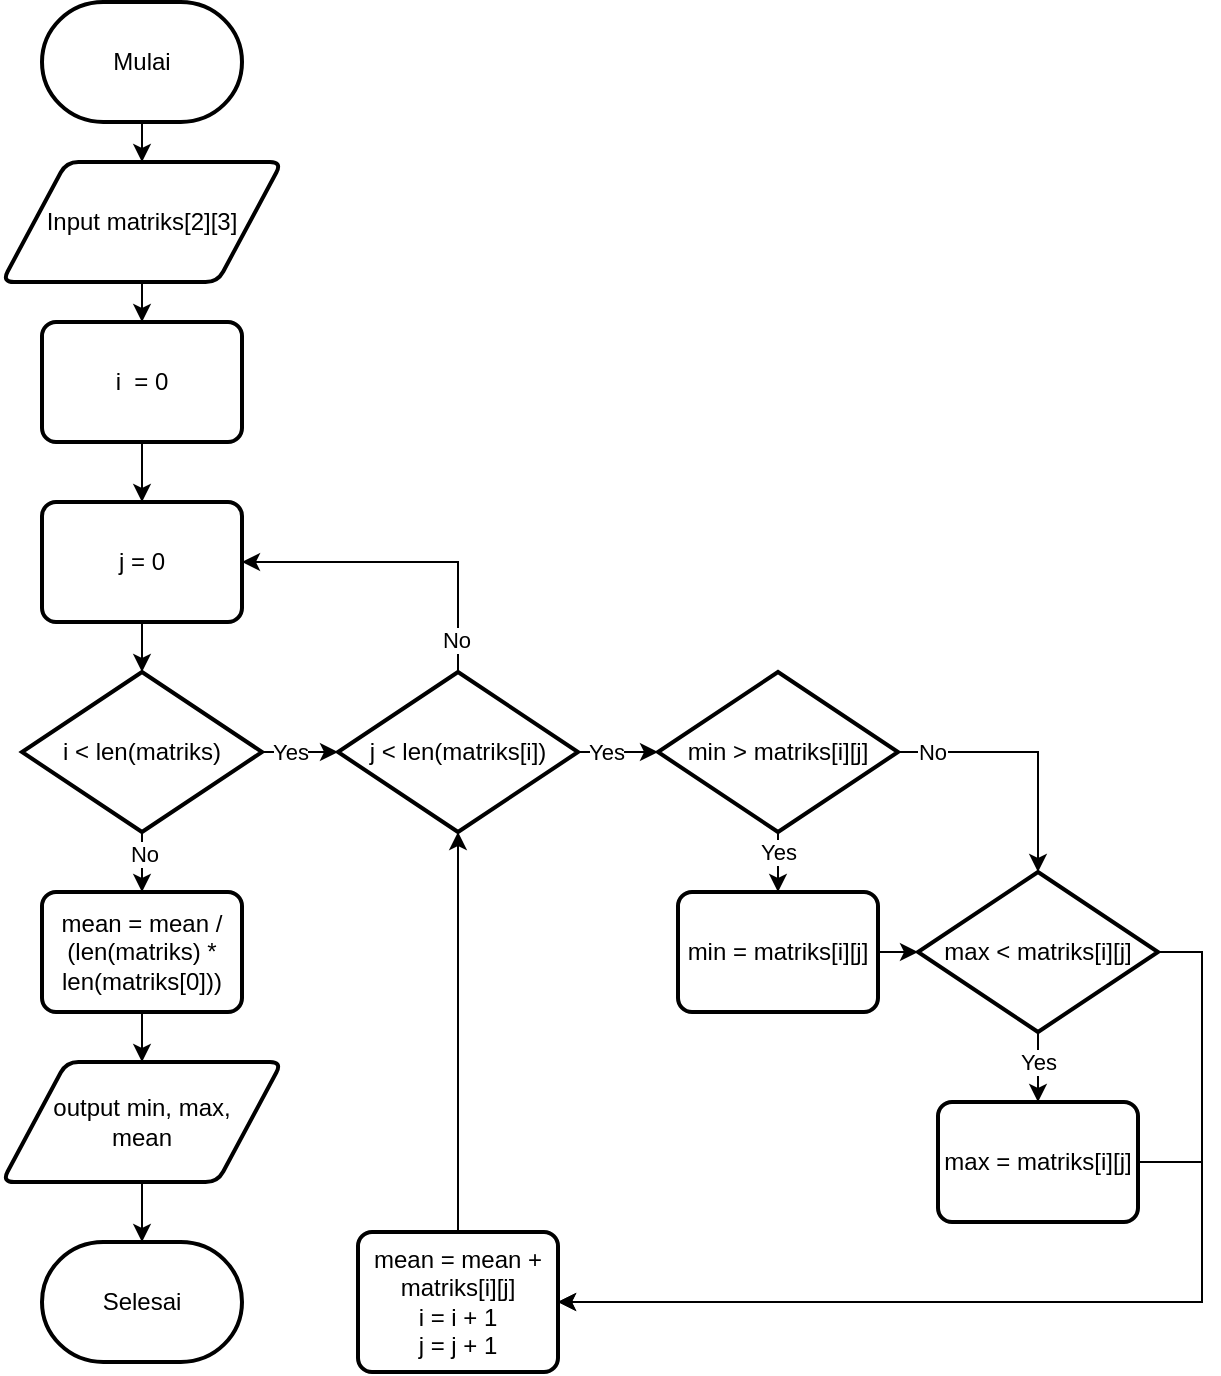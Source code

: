 <mxfile version="26.0.16">
  <diagram name="Halaman-1" id="Znhho1xR6IybHAZBTi8b">
    <mxGraphModel dx="1050" dy="522" grid="1" gridSize="10" guides="1" tooltips="1" connect="1" arrows="1" fold="1" page="1" pageScale="1" pageWidth="827" pageHeight="1169" math="0" shadow="0">
      <root>
        <mxCell id="0" />
        <mxCell id="1" parent="0" />
        <mxCell id="oi8b_cfIUQaCLclM4uHu-2" style="edgeStyle=orthogonalEdgeStyle;rounded=0;orthogonalLoop=1;jettySize=auto;html=1;exitX=0.5;exitY=1;exitDx=0;exitDy=0;exitPerimeter=0;entryX=0.5;entryY=0;entryDx=0;entryDy=0;" parent="1" source="oi8b_cfIUQaCLclM4uHu-1" target="oi8b_cfIUQaCLclM4uHu-3" edge="1">
          <mxGeometry relative="1" as="geometry">
            <mxPoint x="160" y="180" as="targetPoint" />
          </mxGeometry>
        </mxCell>
        <mxCell id="oi8b_cfIUQaCLclM4uHu-1" value="Mulai" style="strokeWidth=2;html=1;shape=mxgraph.flowchart.terminator;whiteSpace=wrap;" parent="1" vertex="1">
          <mxGeometry x="110" y="70" width="100" height="60" as="geometry" />
        </mxCell>
        <mxCell id="oi8b_cfIUQaCLclM4uHu-4" style="edgeStyle=orthogonalEdgeStyle;rounded=0;orthogonalLoop=1;jettySize=auto;html=1;exitX=0.5;exitY=1;exitDx=0;exitDy=0;entryX=0.5;entryY=0;entryDx=0;entryDy=0;" parent="1" source="oi8b_cfIUQaCLclM4uHu-3" target="oi8b_cfIUQaCLclM4uHu-6" edge="1">
          <mxGeometry relative="1" as="geometry">
            <mxPoint x="160" y="250" as="targetPoint" />
          </mxGeometry>
        </mxCell>
        <mxCell id="oi8b_cfIUQaCLclM4uHu-3" value="Input matriks[2][3]" style="shape=parallelogram;html=1;strokeWidth=2;perimeter=parallelogramPerimeter;whiteSpace=wrap;rounded=1;arcSize=12;size=0.23;" parent="1" vertex="1">
          <mxGeometry x="90" y="150" width="140" height="60" as="geometry" />
        </mxCell>
        <mxCell id="oi8b_cfIUQaCLclM4uHu-7" style="edgeStyle=orthogonalEdgeStyle;rounded=0;orthogonalLoop=1;jettySize=auto;html=1;exitX=0.5;exitY=1;exitDx=0;exitDy=0;entryX=0.5;entryY=0;entryDx=0;entryDy=0;" parent="1" source="oi8b_cfIUQaCLclM4uHu-6" target="oi8b_cfIUQaCLclM4uHu-14" edge="1">
          <mxGeometry relative="1" as="geometry">
            <mxPoint x="160" y="430" as="targetPoint" />
          </mxGeometry>
        </mxCell>
        <mxCell id="oi8b_cfIUQaCLclM4uHu-6" value="i&amp;nbsp; = 0" style="rounded=1;whiteSpace=wrap;html=1;absoluteArcSize=1;arcSize=14;strokeWidth=2;" parent="1" vertex="1">
          <mxGeometry x="110" y="230" width="100" height="60" as="geometry" />
        </mxCell>
        <mxCell id="oi8b_cfIUQaCLclM4uHu-50" value="" style="edgeStyle=orthogonalEdgeStyle;rounded=0;orthogonalLoop=1;jettySize=auto;html=1;entryX=0.5;entryY=0;entryDx=0;entryDy=0;" parent="1" source="oi8b_cfIUQaCLclM4uHu-8" target="oi8b_cfIUQaCLclM4uHu-79" edge="1">
          <mxGeometry relative="1" as="geometry">
            <mxPoint x="160.0" y="515" as="targetPoint" />
          </mxGeometry>
        </mxCell>
        <mxCell id="oi8b_cfIUQaCLclM4uHu-89" value="No" style="edgeLabel;html=1;align=center;verticalAlign=middle;resizable=0;points=[];" parent="oi8b_cfIUQaCLclM4uHu-50" connectable="0" vertex="1">
          <mxGeometry x="-0.562" y="1" relative="1" as="geometry">
            <mxPoint as="offset" />
          </mxGeometry>
        </mxCell>
        <mxCell id="oi8b_cfIUQaCLclM4uHu-8" value="i &amp;lt; len(matriks)" style="strokeWidth=2;html=1;shape=mxgraph.flowchart.decision;whiteSpace=wrap;" parent="1" vertex="1">
          <mxGeometry x="100" y="405" width="120" height="80" as="geometry" />
        </mxCell>
        <mxCell id="oi8b_cfIUQaCLclM4uHu-21" value="" style="edgeStyle=orthogonalEdgeStyle;rounded=0;orthogonalLoop=1;jettySize=auto;html=1;" parent="1" source="oi8b_cfIUQaCLclM4uHu-10" target="oi8b_cfIUQaCLclM4uHu-20" edge="1">
          <mxGeometry relative="1" as="geometry" />
        </mxCell>
        <mxCell id="oi8b_cfIUQaCLclM4uHu-42" value="Yes" style="edgeLabel;html=1;align=center;verticalAlign=middle;resizable=0;points=[];" parent="oi8b_cfIUQaCLclM4uHu-21" connectable="0" vertex="1">
          <mxGeometry x="0.33" relative="1" as="geometry">
            <mxPoint x="-13" as="offset" />
          </mxGeometry>
        </mxCell>
        <mxCell id="oi8b_cfIUQaCLclM4uHu-59" style="edgeStyle=orthogonalEdgeStyle;rounded=0;orthogonalLoop=1;jettySize=auto;html=1;exitX=0.5;exitY=0;exitDx=0;exitDy=0;exitPerimeter=0;entryX=1;entryY=0.5;entryDx=0;entryDy=0;" parent="1" source="oi8b_cfIUQaCLclM4uHu-10" target="oi8b_cfIUQaCLclM4uHu-14" edge="1">
          <mxGeometry relative="1" as="geometry" />
        </mxCell>
        <mxCell id="oi8b_cfIUQaCLclM4uHu-60" value="No" style="edgeLabel;html=1;align=center;verticalAlign=middle;resizable=0;points=[];" parent="oi8b_cfIUQaCLclM4uHu-59" connectable="0" vertex="1">
          <mxGeometry x="-0.801" y="1" relative="1" as="geometry">
            <mxPoint as="offset" />
          </mxGeometry>
        </mxCell>
        <mxCell id="oi8b_cfIUQaCLclM4uHu-10" value="j &amp;lt; len(matriks[i])" style="strokeWidth=2;html=1;shape=mxgraph.flowchart.decision;whiteSpace=wrap;" parent="1" vertex="1">
          <mxGeometry x="258" y="405" width="120" height="80" as="geometry" />
        </mxCell>
        <mxCell id="oi8b_cfIUQaCLclM4uHu-58" value="" style="edgeStyle=orthogonalEdgeStyle;rounded=0;orthogonalLoop=1;jettySize=auto;html=1;" parent="1" source="oi8b_cfIUQaCLclM4uHu-14" target="oi8b_cfIUQaCLclM4uHu-8" edge="1">
          <mxGeometry relative="1" as="geometry" />
        </mxCell>
        <mxCell id="oi8b_cfIUQaCLclM4uHu-14" value="j = 0" style="rounded=1;whiteSpace=wrap;html=1;absoluteArcSize=1;arcSize=14;strokeWidth=2;" parent="1" vertex="1">
          <mxGeometry x="110" y="320" width="100" height="60" as="geometry" />
        </mxCell>
        <mxCell id="oi8b_cfIUQaCLclM4uHu-36" value="" style="edgeStyle=orthogonalEdgeStyle;rounded=0;orthogonalLoop=1;jettySize=auto;html=1;" parent="1" source="oi8b_cfIUQaCLclM4uHu-20" target="oi8b_cfIUQaCLclM4uHu-22" edge="1">
          <mxGeometry relative="1" as="geometry" />
        </mxCell>
        <mxCell id="oi8b_cfIUQaCLclM4uHu-73" value="Yes" style="edgeLabel;html=1;align=center;verticalAlign=middle;resizable=0;points=[];" parent="oi8b_cfIUQaCLclM4uHu-36" connectable="0" vertex="1">
          <mxGeometry x="-0.642" y="-1" relative="1" as="geometry">
            <mxPoint x="1" y="1" as="offset" />
          </mxGeometry>
        </mxCell>
        <mxCell id="oi8b_cfIUQaCLclM4uHu-37" value="No" style="edgeStyle=orthogonalEdgeStyle;rounded=0;orthogonalLoop=1;jettySize=auto;html=1;" parent="1" source="oi8b_cfIUQaCLclM4uHu-20" target="oi8b_cfIUQaCLclM4uHu-31" edge="1">
          <mxGeometry x="-0.741" relative="1" as="geometry">
            <Array as="points">
              <mxPoint x="547.67" y="445" />
              <mxPoint x="547.67" y="445" />
            </Array>
            <mxPoint as="offset" />
          </mxGeometry>
        </mxCell>
        <mxCell id="oi8b_cfIUQaCLclM4uHu-20" value="min &amp;gt; matriks[i][j]" style="strokeWidth=2;html=1;shape=mxgraph.flowchart.decision;whiteSpace=wrap;" parent="1" vertex="1">
          <mxGeometry x="418" y="405" width="120" height="80" as="geometry" />
        </mxCell>
        <mxCell id="xuNGQ-AxHWJ8ZNUJYJxT-4" value="" style="edgeStyle=orthogonalEdgeStyle;rounded=0;orthogonalLoop=1;jettySize=auto;html=1;" parent="1" source="oi8b_cfIUQaCLclM4uHu-22" target="oi8b_cfIUQaCLclM4uHu-31" edge="1">
          <mxGeometry relative="1" as="geometry" />
        </mxCell>
        <mxCell id="oi8b_cfIUQaCLclM4uHu-22" value="min = matriks[i][j]" style="rounded=1;whiteSpace=wrap;html=1;absoluteArcSize=1;arcSize=14;strokeWidth=2;" parent="1" vertex="1">
          <mxGeometry x="428" y="515" width="100" height="60" as="geometry" />
        </mxCell>
        <mxCell id="oi8b_cfIUQaCLclM4uHu-30" value="" style="edgeStyle=orthogonalEdgeStyle;rounded=0;orthogonalLoop=1;jettySize=auto;html=1;" parent="1" source="oi8b_cfIUQaCLclM4uHu-31" target="oi8b_cfIUQaCLclM4uHu-32" edge="1">
          <mxGeometry relative="1" as="geometry" />
        </mxCell>
        <mxCell id="oi8b_cfIUQaCLclM4uHu-74" value="Yes" style="edgeLabel;html=1;align=center;verticalAlign=middle;resizable=0;points=[];" parent="oi8b_cfIUQaCLclM4uHu-30" connectable="0" vertex="1">
          <mxGeometry x="-0.642" relative="1" as="geometry">
            <mxPoint y="7" as="offset" />
          </mxGeometry>
        </mxCell>
        <mxCell id="xuNGQ-AxHWJ8ZNUJYJxT-1" style="edgeStyle=orthogonalEdgeStyle;rounded=0;orthogonalLoop=1;jettySize=auto;html=1;exitX=1;exitY=0.5;exitDx=0;exitDy=0;exitPerimeter=0;entryX=1;entryY=0.5;entryDx=0;entryDy=0;" parent="1" source="oi8b_cfIUQaCLclM4uHu-31" target="oi8b_cfIUQaCLclM4uHu-69" edge="1">
          <mxGeometry relative="1" as="geometry">
            <Array as="points">
              <mxPoint x="690" y="545" />
              <mxPoint x="690" y="720" />
            </Array>
          </mxGeometry>
        </mxCell>
        <mxCell id="oi8b_cfIUQaCLclM4uHu-31" value="max &amp;lt; matriks[i][j]" style="strokeWidth=2;html=1;shape=mxgraph.flowchart.decision;whiteSpace=wrap;" parent="1" vertex="1">
          <mxGeometry x="548" y="505" width="120" height="80" as="geometry" />
        </mxCell>
        <mxCell id="xuNGQ-AxHWJ8ZNUJYJxT-2" style="edgeStyle=orthogonalEdgeStyle;rounded=0;orthogonalLoop=1;jettySize=auto;html=1;exitX=1;exitY=0.5;exitDx=0;exitDy=0;entryX=1;entryY=0.5;entryDx=0;entryDy=0;" parent="1" source="oi8b_cfIUQaCLclM4uHu-32" target="oi8b_cfIUQaCLclM4uHu-69" edge="1">
          <mxGeometry relative="1" as="geometry">
            <Array as="points">
              <mxPoint x="690" y="650" />
              <mxPoint x="690" y="720" />
            </Array>
          </mxGeometry>
        </mxCell>
        <mxCell id="oi8b_cfIUQaCLclM4uHu-32" value="max = matriks[i][j]" style="rounded=1;whiteSpace=wrap;html=1;absoluteArcSize=1;arcSize=14;strokeWidth=2;" parent="1" vertex="1">
          <mxGeometry x="558" y="620" width="100" height="60" as="geometry" />
        </mxCell>
        <mxCell id="oi8b_cfIUQaCLclM4uHu-54" style="edgeStyle=orthogonalEdgeStyle;rounded=0;orthogonalLoop=1;jettySize=auto;html=1;exitX=1;exitY=0.5;exitDx=0;exitDy=0;exitPerimeter=0;entryX=0;entryY=0.5;entryDx=0;entryDy=0;entryPerimeter=0;" parent="1" source="oi8b_cfIUQaCLclM4uHu-8" target="oi8b_cfIUQaCLclM4uHu-10" edge="1">
          <mxGeometry relative="1" as="geometry" />
        </mxCell>
        <mxCell id="oi8b_cfIUQaCLclM4uHu-55" value="Yes" style="edgeLabel;html=1;align=center;verticalAlign=middle;resizable=0;points=[];" parent="oi8b_cfIUQaCLclM4uHu-54" connectable="0" vertex="1">
          <mxGeometry x="-0.19" y="-1" relative="1" as="geometry">
            <mxPoint x="-2" y="-1" as="offset" />
          </mxGeometry>
        </mxCell>
        <mxCell id="oi8b_cfIUQaCLclM4uHu-69" value="mean = mean + matriks[i][j]&lt;div&gt;i = i + 1&lt;/div&gt;&lt;div&gt;j = j + 1&lt;/div&gt;" style="rounded=1;whiteSpace=wrap;html=1;absoluteArcSize=1;arcSize=14;strokeWidth=2;" parent="1" vertex="1">
          <mxGeometry x="268" y="685" width="100" height="70" as="geometry" />
        </mxCell>
        <mxCell id="oi8b_cfIUQaCLclM4uHu-86" value="" style="edgeStyle=orthogonalEdgeStyle;rounded=0;orthogonalLoop=1;jettySize=auto;html=1;" parent="1" source="oi8b_cfIUQaCLclM4uHu-79" target="oi8b_cfIUQaCLclM4uHu-80" edge="1">
          <mxGeometry relative="1" as="geometry" />
        </mxCell>
        <mxCell id="oi8b_cfIUQaCLclM4uHu-79" value="mean = mean / (len(matriks) * len(matriks[0]))" style="rounded=1;whiteSpace=wrap;html=1;absoluteArcSize=1;arcSize=14;strokeWidth=2;" parent="1" vertex="1">
          <mxGeometry x="110" y="515" width="100" height="60" as="geometry" />
        </mxCell>
        <mxCell id="oi8b_cfIUQaCLclM4uHu-87" value="" style="edgeStyle=orthogonalEdgeStyle;rounded=0;orthogonalLoop=1;jettySize=auto;html=1;" parent="1" source="oi8b_cfIUQaCLclM4uHu-80" target="oi8b_cfIUQaCLclM4uHu-84" edge="1">
          <mxGeometry relative="1" as="geometry" />
        </mxCell>
        <mxCell id="oi8b_cfIUQaCLclM4uHu-80" value="output min, max,&lt;div&gt;mean&lt;/div&gt;" style="shape=parallelogram;html=1;strokeWidth=2;perimeter=parallelogramPerimeter;whiteSpace=wrap;rounded=1;arcSize=12;size=0.23;" parent="1" vertex="1">
          <mxGeometry x="90" y="600" width="140" height="60" as="geometry" />
        </mxCell>
        <mxCell id="oi8b_cfIUQaCLclM4uHu-84" value="Selesai" style="strokeWidth=2;html=1;shape=mxgraph.flowchart.terminator;whiteSpace=wrap;" parent="1" vertex="1">
          <mxGeometry x="110" y="690" width="100" height="60" as="geometry" />
        </mxCell>
        <mxCell id="xuNGQ-AxHWJ8ZNUJYJxT-3" style="edgeStyle=orthogonalEdgeStyle;rounded=0;orthogonalLoop=1;jettySize=auto;html=1;exitX=0.5;exitY=0;exitDx=0;exitDy=0;entryX=0.5;entryY=1;entryDx=0;entryDy=0;entryPerimeter=0;" parent="1" source="oi8b_cfIUQaCLclM4uHu-69" target="oi8b_cfIUQaCLclM4uHu-10" edge="1">
          <mxGeometry relative="1" as="geometry" />
        </mxCell>
      </root>
    </mxGraphModel>
  </diagram>
</mxfile>
